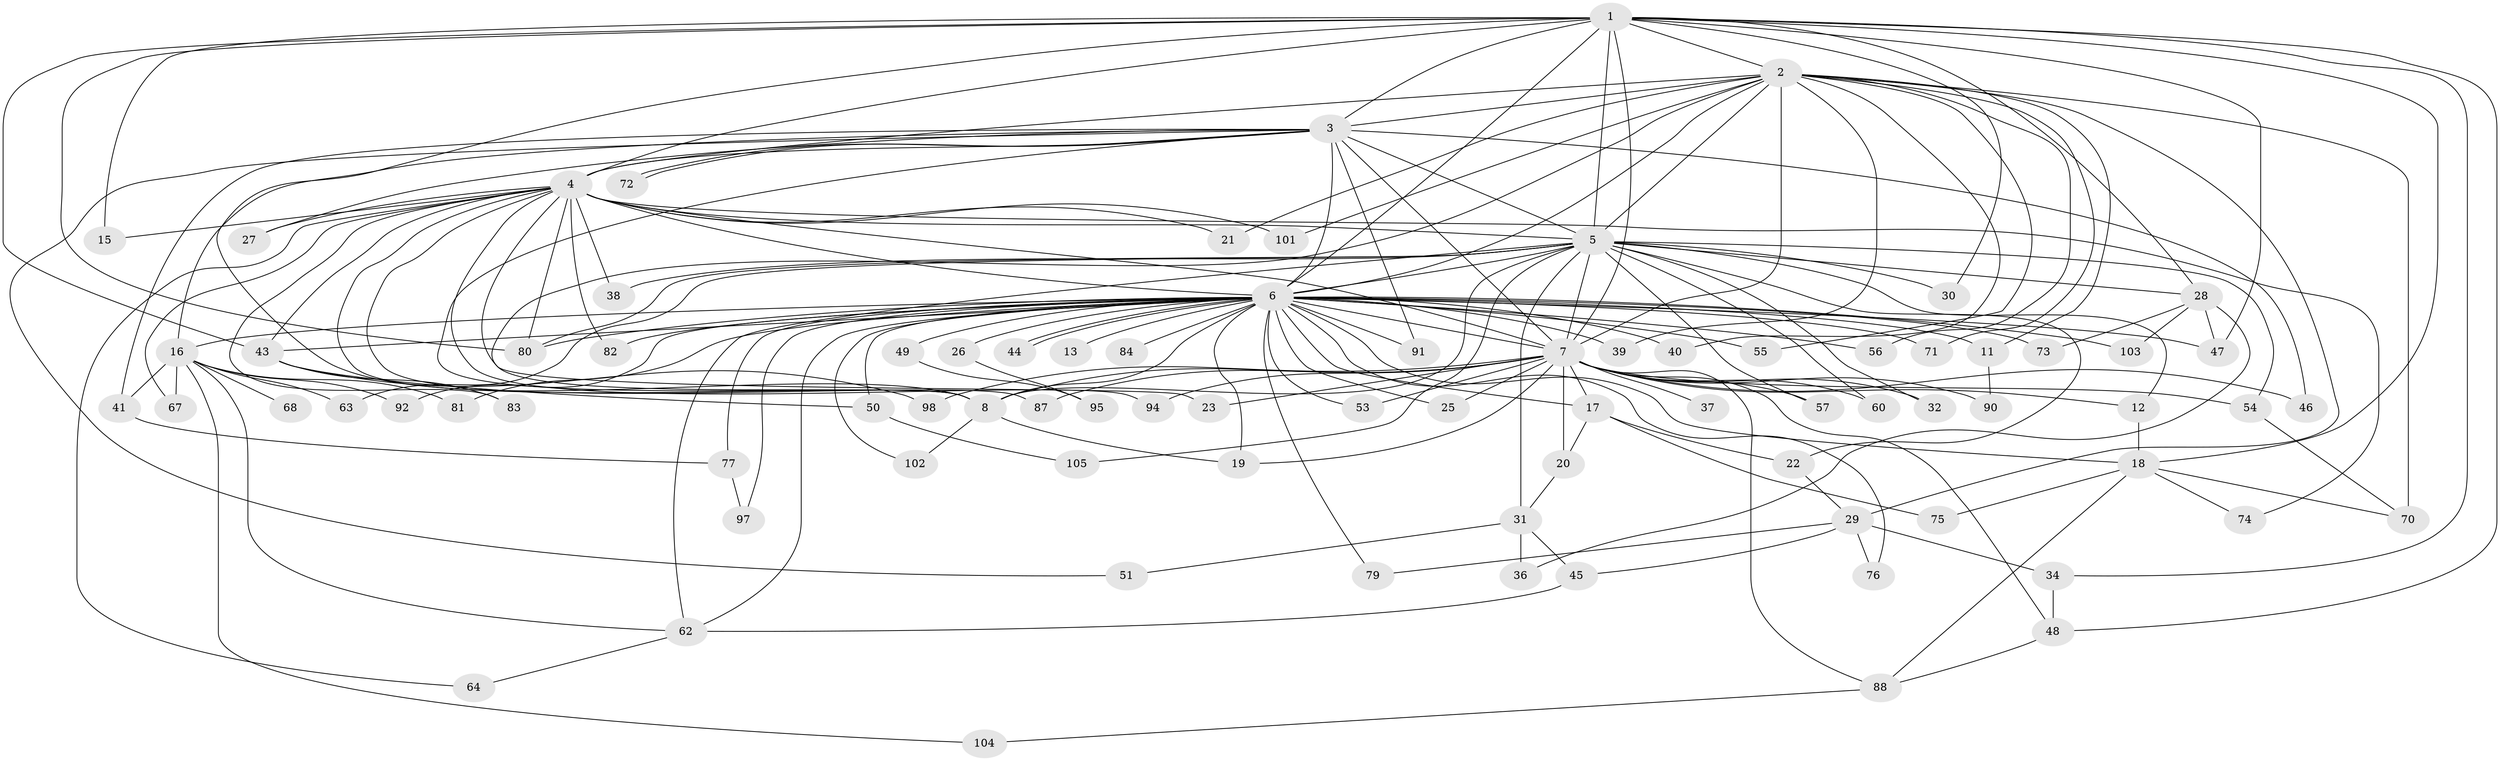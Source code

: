 // original degree distribution, {18: 0.018691588785046728, 19: 0.009345794392523364, 21: 0.018691588785046728, 23: 0.009345794392523364, 26: 0.009345794392523364, 29: 0.009345794392523364, 11: 0.009345794392523364, 30: 0.009345794392523364, 4: 0.028037383177570093, 3: 0.205607476635514, 2: 0.5794392523364486, 6: 0.028037383177570093, 5: 0.037383177570093455, 7: 0.018691588785046728, 8: 0.009345794392523364}
// Generated by graph-tools (version 1.1) at 2025/11/02/27/25 16:11:03]
// undirected, 83 vertices, 183 edges
graph export_dot {
graph [start="1"]
  node [color=gray90,style=filled];
  1;
  2 [super="+24"];
  3 [super="+14"];
  4 [super="+99"];
  5 [super="+52"];
  6 [super="+10"];
  7 [super="+9"];
  8;
  11 [super="+33"];
  12;
  13;
  15;
  16 [super="+35"];
  17;
  18 [super="+61"];
  19 [super="+86"];
  20;
  21;
  22;
  23;
  25;
  26;
  27;
  28 [super="+85"];
  29 [super="+42"];
  30;
  31 [super="+58"];
  32;
  34;
  36;
  37;
  38;
  39;
  40;
  41;
  43 [super="+59"];
  44;
  45 [super="+89"];
  46;
  47 [super="+69"];
  48 [super="+78"];
  49 [super="+66"];
  50;
  51;
  53 [super="+107"];
  54;
  55;
  56;
  57;
  60;
  62 [super="+65"];
  63;
  64;
  67;
  68;
  70 [super="+100"];
  71;
  72;
  73;
  74;
  75;
  76;
  77;
  79;
  80 [super="+96"];
  81;
  82;
  83;
  84;
  87;
  88 [super="+93"];
  90;
  91 [super="+106"];
  92;
  94;
  95;
  97;
  98;
  101;
  102;
  103;
  104;
  105;
  1 -- 2;
  1 -- 3;
  1 -- 4;
  1 -- 5;
  1 -- 6 [weight=2];
  1 -- 7 [weight=2];
  1 -- 8;
  1 -- 15;
  1 -- 18;
  1 -- 28;
  1 -- 30;
  1 -- 34;
  1 -- 43;
  1 -- 80;
  1 -- 48;
  1 -- 47;
  2 -- 3;
  2 -- 4;
  2 -- 5;
  2 -- 6 [weight=2];
  2 -- 7 [weight=2];
  2 -- 8;
  2 -- 21;
  2 -- 29;
  2 -- 39;
  2 -- 40;
  2 -- 55;
  2 -- 56;
  2 -- 70;
  2 -- 71;
  2 -- 101;
  2 -- 11;
  3 -- 4;
  3 -- 5;
  3 -- 6 [weight=2];
  3 -- 7 [weight=2];
  3 -- 8;
  3 -- 16 [weight=2];
  3 -- 27;
  3 -- 41;
  3 -- 46;
  3 -- 51;
  3 -- 72;
  3 -- 72;
  3 -- 91 [weight=2];
  4 -- 5;
  4 -- 6 [weight=2];
  4 -- 7 [weight=2];
  4 -- 8;
  4 -- 15;
  4 -- 21;
  4 -- 23;
  4 -- 27;
  4 -- 38;
  4 -- 43;
  4 -- 64;
  4 -- 67;
  4 -- 74;
  4 -- 82;
  4 -- 83;
  4 -- 87;
  4 -- 94;
  4 -- 80;
  4 -- 101;
  5 -- 6 [weight=2];
  5 -- 7 [weight=2];
  5 -- 8;
  5 -- 12;
  5 -- 22 [weight=2];
  5 -- 28 [weight=2];
  5 -- 30;
  5 -- 31 [weight=2];
  5 -- 32;
  5 -- 38;
  5 -- 54;
  5 -- 57;
  5 -- 60;
  5 -- 63;
  5 -- 80;
  5 -- 105;
  5 -- 62;
  6 -- 7 [weight=4];
  6 -- 8 [weight=2];
  6 -- 11 [weight=3];
  6 -- 17;
  6 -- 26 [weight=2];
  6 -- 44;
  6 -- 44;
  6 -- 47;
  6 -- 49 [weight=3];
  6 -- 50;
  6 -- 56;
  6 -- 71;
  6 -- 73;
  6 -- 84 [weight=2];
  6 -- 97;
  6 -- 102;
  6 -- 103;
  6 -- 76;
  6 -- 13;
  6 -- 77;
  6 -- 79;
  6 -- 16;
  6 -- 81;
  6 -- 82;
  6 -- 25;
  6 -- 91;
  6 -- 92;
  6 -- 39;
  6 -- 40;
  6 -- 55;
  6 -- 62;
  6 -- 18;
  6 -- 80;
  6 -- 19;
  6 -- 53;
  6 -- 43;
  7 -- 8 [weight=2];
  7 -- 17;
  7 -- 19;
  7 -- 32;
  7 -- 37 [weight=2];
  7 -- 46;
  7 -- 53 [weight=2];
  7 -- 54;
  7 -- 60;
  7 -- 94;
  7 -- 12;
  7 -- 20;
  7 -- 87;
  7 -- 23;
  7 -- 25;
  7 -- 90;
  7 -- 98;
  7 -- 48;
  7 -- 57;
  7 -- 88;
  8 -- 19;
  8 -- 102;
  11 -- 90;
  12 -- 18;
  16 -- 62;
  16 -- 63;
  16 -- 92;
  16 -- 81;
  16 -- 67;
  16 -- 68;
  16 -- 104;
  16 -- 41;
  17 -- 20;
  17 -- 22;
  17 -- 75;
  18 -- 74;
  18 -- 70;
  18 -- 88;
  18 -- 75;
  20 -- 31;
  22 -- 29 [weight=2];
  26 -- 95;
  28 -- 36;
  28 -- 47;
  28 -- 73;
  28 -- 103;
  29 -- 34;
  29 -- 45;
  29 -- 76;
  29 -- 79;
  31 -- 36;
  31 -- 45;
  31 -- 51;
  34 -- 48;
  41 -- 77;
  43 -- 50;
  43 -- 83;
  43 -- 98;
  45 -- 62;
  48 -- 88;
  49 -- 95;
  50 -- 105;
  54 -- 70;
  62 -- 64;
  77 -- 97;
  88 -- 104;
}
